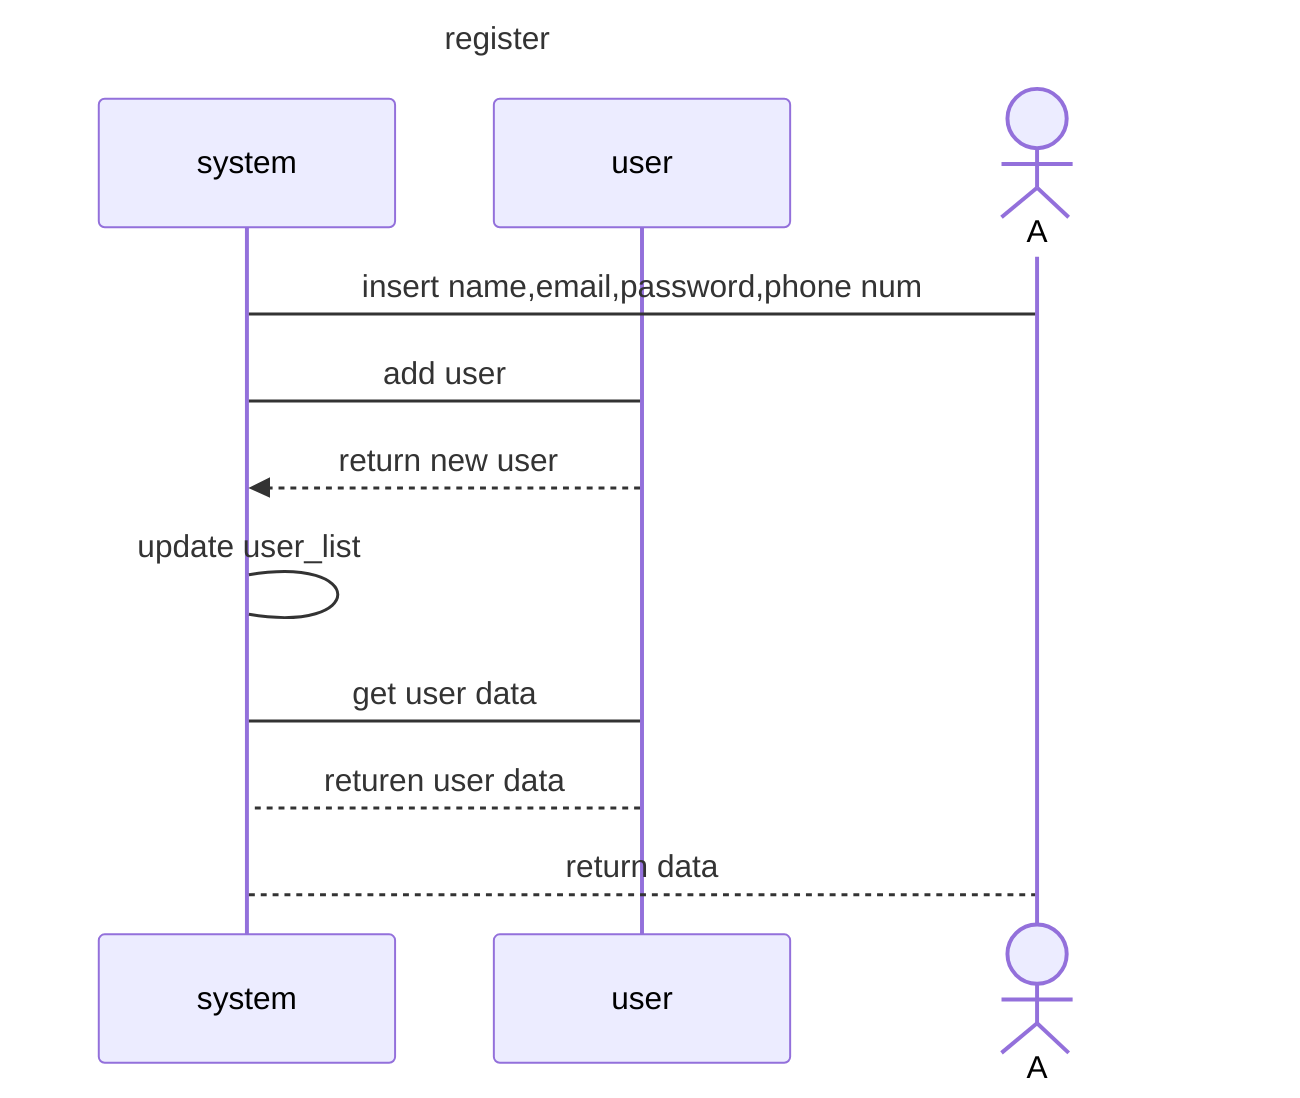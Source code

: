 sequenceDiagram
    title register
    participant system
    participant user
    actor A
    A -> system:insert name,email,password,phone num
    system -> user :add user
    user -->>  system :return new user
    system -> system :update user_list
    system -> user :get user data
    user --> system: returen user data
    system --> A :return data
